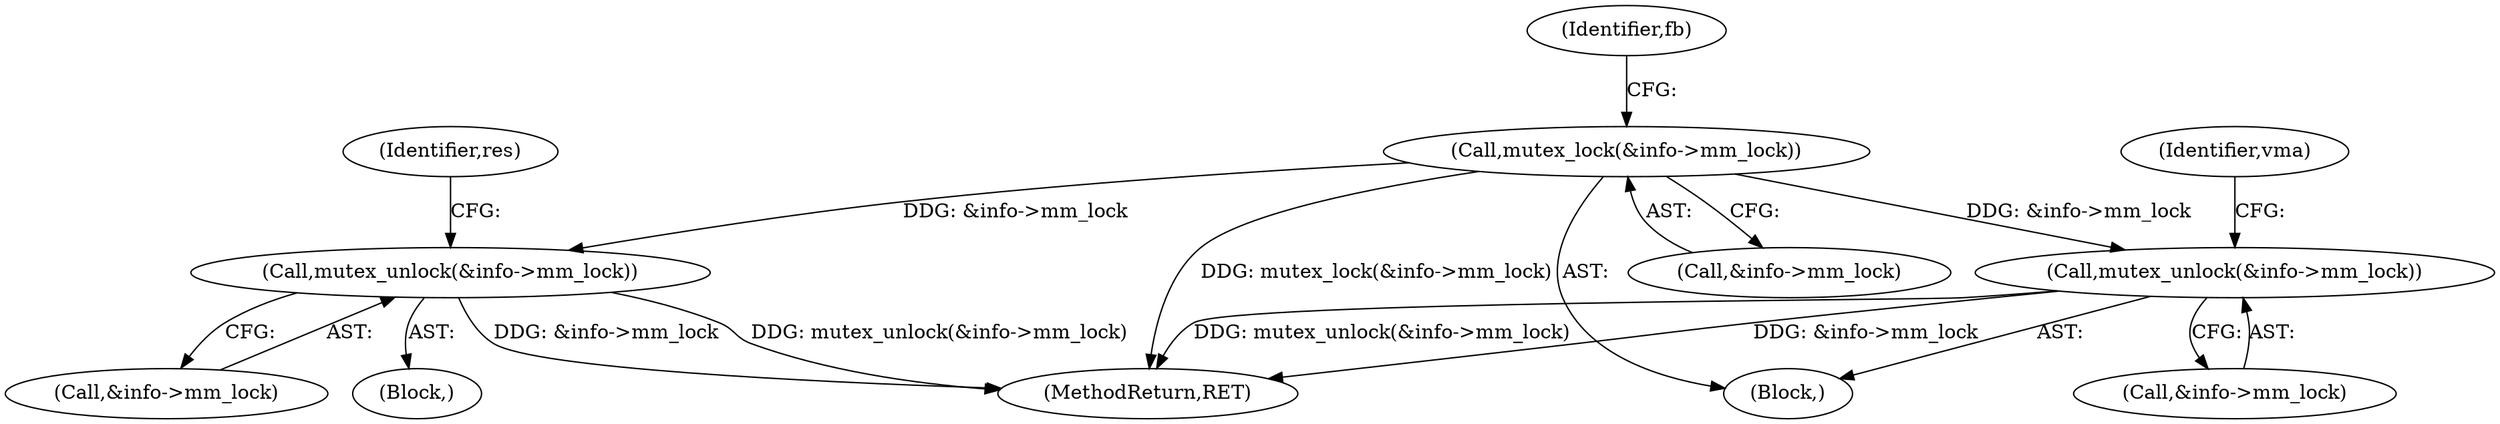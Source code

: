 digraph "0_linux_fc9bbca8f650e5f738af8806317c0a041a48ae4a@API" {
"1000131" [label="(Call,mutex_lock(&info->mm_lock))"];
"1000147" [label="(Call,mutex_unlock(&info->mm_lock))"];
"1000204" [label="(Call,mutex_unlock(&info->mm_lock))"];
"1000205" [label="(Call,&info->mm_lock)"];
"1000148" [label="(Call,&info->mm_lock)"];
"1000211" [label="(Identifier,vma)"];
"1000226" [label="(MethodReturn,RET)"];
"1000131" [label="(Call,mutex_lock(&info->mm_lock))"];
"1000138" [label="(Identifier,fb)"];
"1000104" [label="(Block,)"];
"1000204" [label="(Call,mutex_unlock(&info->mm_lock))"];
"1000153" [label="(Identifier,res)"];
"1000147" [label="(Call,mutex_unlock(&info->mm_lock))"];
"1000140" [label="(Block,)"];
"1000132" [label="(Call,&info->mm_lock)"];
"1000131" -> "1000104"  [label="AST: "];
"1000131" -> "1000132"  [label="CFG: "];
"1000132" -> "1000131"  [label="AST: "];
"1000138" -> "1000131"  [label="CFG: "];
"1000131" -> "1000226"  [label="DDG: mutex_lock(&info->mm_lock)"];
"1000131" -> "1000147"  [label="DDG: &info->mm_lock"];
"1000131" -> "1000204"  [label="DDG: &info->mm_lock"];
"1000147" -> "1000140"  [label="AST: "];
"1000147" -> "1000148"  [label="CFG: "];
"1000148" -> "1000147"  [label="AST: "];
"1000153" -> "1000147"  [label="CFG: "];
"1000147" -> "1000226"  [label="DDG: &info->mm_lock"];
"1000147" -> "1000226"  [label="DDG: mutex_unlock(&info->mm_lock)"];
"1000204" -> "1000104"  [label="AST: "];
"1000204" -> "1000205"  [label="CFG: "];
"1000205" -> "1000204"  [label="AST: "];
"1000211" -> "1000204"  [label="CFG: "];
"1000204" -> "1000226"  [label="DDG: &info->mm_lock"];
"1000204" -> "1000226"  [label="DDG: mutex_unlock(&info->mm_lock)"];
}
